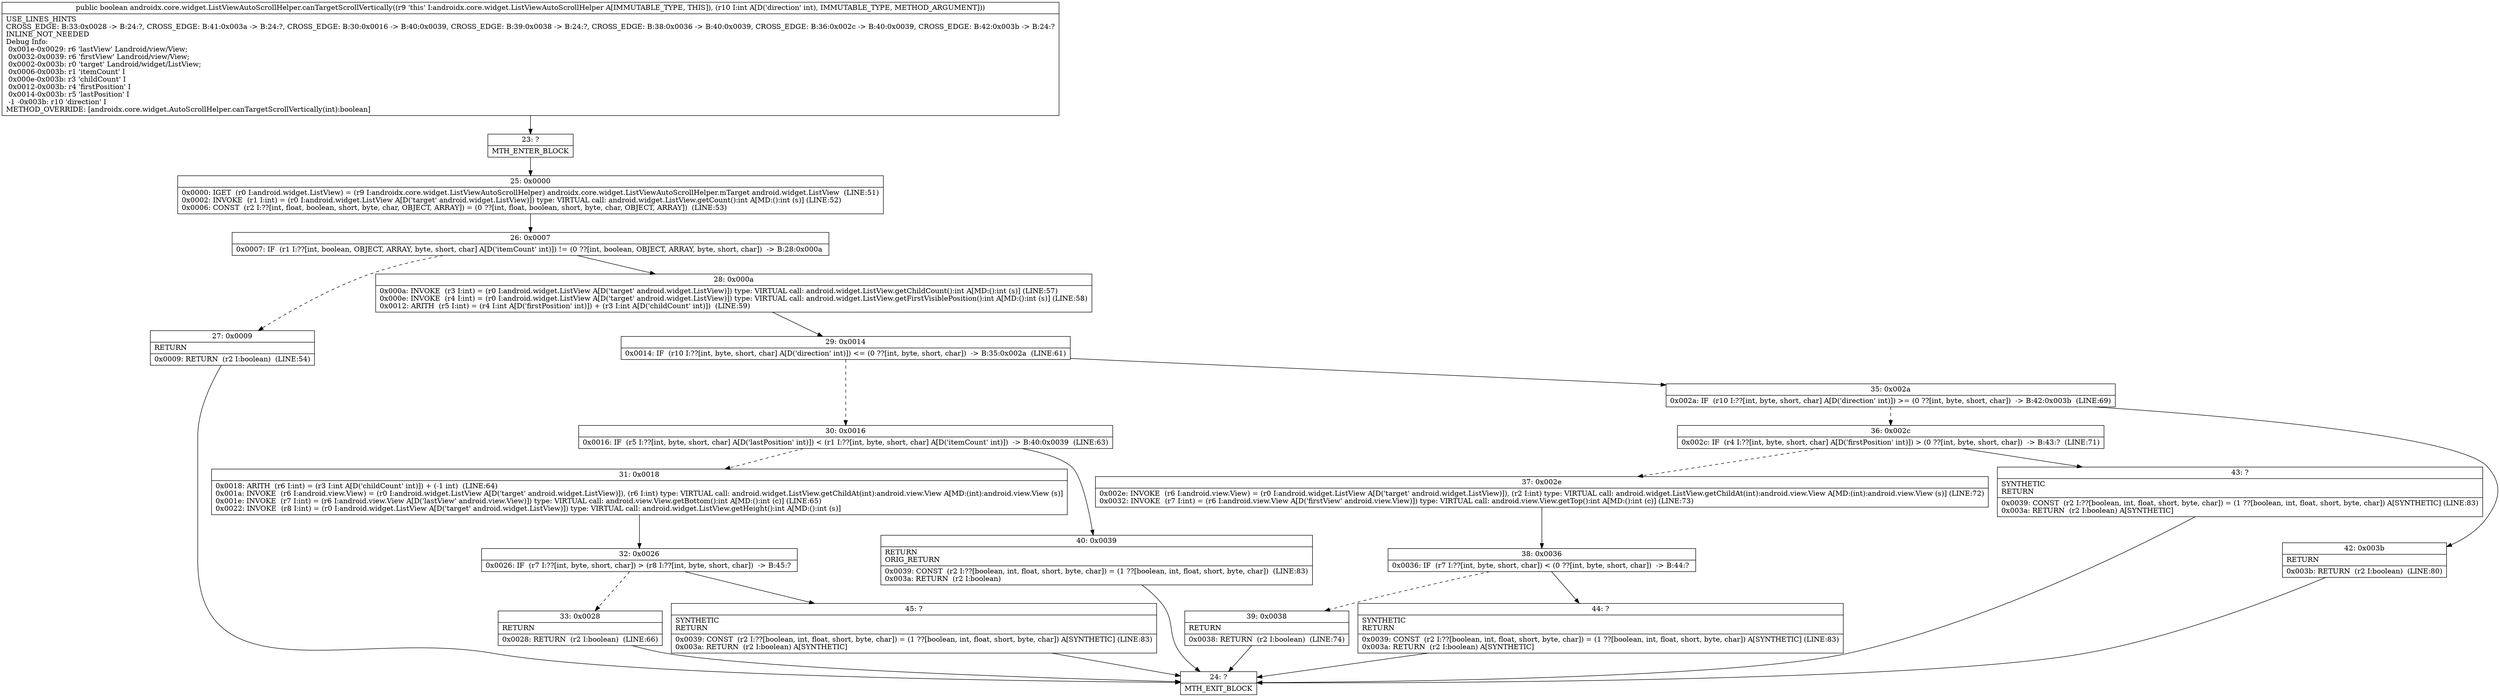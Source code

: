 digraph "CFG forandroidx.core.widget.ListViewAutoScrollHelper.canTargetScrollVertically(I)Z" {
Node_23 [shape=record,label="{23\:\ ?|MTH_ENTER_BLOCK\l}"];
Node_25 [shape=record,label="{25\:\ 0x0000|0x0000: IGET  (r0 I:android.widget.ListView) = (r9 I:androidx.core.widget.ListViewAutoScrollHelper) androidx.core.widget.ListViewAutoScrollHelper.mTarget android.widget.ListView  (LINE:51)\l0x0002: INVOKE  (r1 I:int) = (r0 I:android.widget.ListView A[D('target' android.widget.ListView)]) type: VIRTUAL call: android.widget.ListView.getCount():int A[MD:():int (s)] (LINE:52)\l0x0006: CONST  (r2 I:??[int, float, boolean, short, byte, char, OBJECT, ARRAY]) = (0 ??[int, float, boolean, short, byte, char, OBJECT, ARRAY])  (LINE:53)\l}"];
Node_26 [shape=record,label="{26\:\ 0x0007|0x0007: IF  (r1 I:??[int, boolean, OBJECT, ARRAY, byte, short, char] A[D('itemCount' int)]) != (0 ??[int, boolean, OBJECT, ARRAY, byte, short, char])  \-\> B:28:0x000a \l}"];
Node_27 [shape=record,label="{27\:\ 0x0009|RETURN\l|0x0009: RETURN  (r2 I:boolean)  (LINE:54)\l}"];
Node_24 [shape=record,label="{24\:\ ?|MTH_EXIT_BLOCK\l}"];
Node_28 [shape=record,label="{28\:\ 0x000a|0x000a: INVOKE  (r3 I:int) = (r0 I:android.widget.ListView A[D('target' android.widget.ListView)]) type: VIRTUAL call: android.widget.ListView.getChildCount():int A[MD:():int (s)] (LINE:57)\l0x000e: INVOKE  (r4 I:int) = (r0 I:android.widget.ListView A[D('target' android.widget.ListView)]) type: VIRTUAL call: android.widget.ListView.getFirstVisiblePosition():int A[MD:():int (s)] (LINE:58)\l0x0012: ARITH  (r5 I:int) = (r4 I:int A[D('firstPosition' int)]) + (r3 I:int A[D('childCount' int)])  (LINE:59)\l}"];
Node_29 [shape=record,label="{29\:\ 0x0014|0x0014: IF  (r10 I:??[int, byte, short, char] A[D('direction' int)]) \<= (0 ??[int, byte, short, char])  \-\> B:35:0x002a  (LINE:61)\l}"];
Node_30 [shape=record,label="{30\:\ 0x0016|0x0016: IF  (r5 I:??[int, byte, short, char] A[D('lastPosition' int)]) \< (r1 I:??[int, byte, short, char] A[D('itemCount' int)])  \-\> B:40:0x0039  (LINE:63)\l}"];
Node_31 [shape=record,label="{31\:\ 0x0018|0x0018: ARITH  (r6 I:int) = (r3 I:int A[D('childCount' int)]) + (\-1 int)  (LINE:64)\l0x001a: INVOKE  (r6 I:android.view.View) = (r0 I:android.widget.ListView A[D('target' android.widget.ListView)]), (r6 I:int) type: VIRTUAL call: android.widget.ListView.getChildAt(int):android.view.View A[MD:(int):android.view.View (s)]\l0x001e: INVOKE  (r7 I:int) = (r6 I:android.view.View A[D('lastView' android.view.View)]) type: VIRTUAL call: android.view.View.getBottom():int A[MD:():int (c)] (LINE:65)\l0x0022: INVOKE  (r8 I:int) = (r0 I:android.widget.ListView A[D('target' android.widget.ListView)]) type: VIRTUAL call: android.widget.ListView.getHeight():int A[MD:():int (s)]\l}"];
Node_32 [shape=record,label="{32\:\ 0x0026|0x0026: IF  (r7 I:??[int, byte, short, char]) \> (r8 I:??[int, byte, short, char])  \-\> B:45:? \l}"];
Node_33 [shape=record,label="{33\:\ 0x0028|RETURN\l|0x0028: RETURN  (r2 I:boolean)  (LINE:66)\l}"];
Node_45 [shape=record,label="{45\:\ ?|SYNTHETIC\lRETURN\l|0x0039: CONST  (r2 I:??[boolean, int, float, short, byte, char]) = (1 ??[boolean, int, float, short, byte, char]) A[SYNTHETIC] (LINE:83)\l0x003a: RETURN  (r2 I:boolean) A[SYNTHETIC]\l}"];
Node_40 [shape=record,label="{40\:\ 0x0039|RETURN\lORIG_RETURN\l|0x0039: CONST  (r2 I:??[boolean, int, float, short, byte, char]) = (1 ??[boolean, int, float, short, byte, char])  (LINE:83)\l0x003a: RETURN  (r2 I:boolean) \l}"];
Node_35 [shape=record,label="{35\:\ 0x002a|0x002a: IF  (r10 I:??[int, byte, short, char] A[D('direction' int)]) \>= (0 ??[int, byte, short, char])  \-\> B:42:0x003b  (LINE:69)\l}"];
Node_36 [shape=record,label="{36\:\ 0x002c|0x002c: IF  (r4 I:??[int, byte, short, char] A[D('firstPosition' int)]) \> (0 ??[int, byte, short, char])  \-\> B:43:?  (LINE:71)\l}"];
Node_37 [shape=record,label="{37\:\ 0x002e|0x002e: INVOKE  (r6 I:android.view.View) = (r0 I:android.widget.ListView A[D('target' android.widget.ListView)]), (r2 I:int) type: VIRTUAL call: android.widget.ListView.getChildAt(int):android.view.View A[MD:(int):android.view.View (s)] (LINE:72)\l0x0032: INVOKE  (r7 I:int) = (r6 I:android.view.View A[D('firstView' android.view.View)]) type: VIRTUAL call: android.view.View.getTop():int A[MD:():int (c)] (LINE:73)\l}"];
Node_38 [shape=record,label="{38\:\ 0x0036|0x0036: IF  (r7 I:??[int, byte, short, char]) \< (0 ??[int, byte, short, char])  \-\> B:44:? \l}"];
Node_39 [shape=record,label="{39\:\ 0x0038|RETURN\l|0x0038: RETURN  (r2 I:boolean)  (LINE:74)\l}"];
Node_44 [shape=record,label="{44\:\ ?|SYNTHETIC\lRETURN\l|0x0039: CONST  (r2 I:??[boolean, int, float, short, byte, char]) = (1 ??[boolean, int, float, short, byte, char]) A[SYNTHETIC] (LINE:83)\l0x003a: RETURN  (r2 I:boolean) A[SYNTHETIC]\l}"];
Node_43 [shape=record,label="{43\:\ ?|SYNTHETIC\lRETURN\l|0x0039: CONST  (r2 I:??[boolean, int, float, short, byte, char]) = (1 ??[boolean, int, float, short, byte, char]) A[SYNTHETIC] (LINE:83)\l0x003a: RETURN  (r2 I:boolean) A[SYNTHETIC]\l}"];
Node_42 [shape=record,label="{42\:\ 0x003b|RETURN\l|0x003b: RETURN  (r2 I:boolean)  (LINE:80)\l}"];
MethodNode[shape=record,label="{public boolean androidx.core.widget.ListViewAutoScrollHelper.canTargetScrollVertically((r9 'this' I:androidx.core.widget.ListViewAutoScrollHelper A[IMMUTABLE_TYPE, THIS]), (r10 I:int A[D('direction' int), IMMUTABLE_TYPE, METHOD_ARGUMENT]))  | USE_LINES_HINTS\lCROSS_EDGE: B:33:0x0028 \-\> B:24:?, CROSS_EDGE: B:41:0x003a \-\> B:24:?, CROSS_EDGE: B:30:0x0016 \-\> B:40:0x0039, CROSS_EDGE: B:39:0x0038 \-\> B:24:?, CROSS_EDGE: B:38:0x0036 \-\> B:40:0x0039, CROSS_EDGE: B:36:0x002c \-\> B:40:0x0039, CROSS_EDGE: B:42:0x003b \-\> B:24:?\lINLINE_NOT_NEEDED\lDebug Info:\l  0x001e\-0x0029: r6 'lastView' Landroid\/view\/View;\l  0x0032\-0x0039: r6 'firstView' Landroid\/view\/View;\l  0x0002\-0x003b: r0 'target' Landroid\/widget\/ListView;\l  0x0006\-0x003b: r1 'itemCount' I\l  0x000e\-0x003b: r3 'childCount' I\l  0x0012\-0x003b: r4 'firstPosition' I\l  0x0014\-0x003b: r5 'lastPosition' I\l  \-1 \-0x003b: r10 'direction' I\lMETHOD_OVERRIDE: [androidx.core.widget.AutoScrollHelper.canTargetScrollVertically(int):boolean]\l}"];
MethodNode -> Node_23;Node_23 -> Node_25;
Node_25 -> Node_26;
Node_26 -> Node_27[style=dashed];
Node_26 -> Node_28;
Node_27 -> Node_24;
Node_28 -> Node_29;
Node_29 -> Node_30[style=dashed];
Node_29 -> Node_35;
Node_30 -> Node_31[style=dashed];
Node_30 -> Node_40;
Node_31 -> Node_32;
Node_32 -> Node_33[style=dashed];
Node_32 -> Node_45;
Node_33 -> Node_24;
Node_45 -> Node_24;
Node_40 -> Node_24;
Node_35 -> Node_36[style=dashed];
Node_35 -> Node_42;
Node_36 -> Node_37[style=dashed];
Node_36 -> Node_43;
Node_37 -> Node_38;
Node_38 -> Node_39[style=dashed];
Node_38 -> Node_44;
Node_39 -> Node_24;
Node_44 -> Node_24;
Node_43 -> Node_24;
Node_42 -> Node_24;
}


